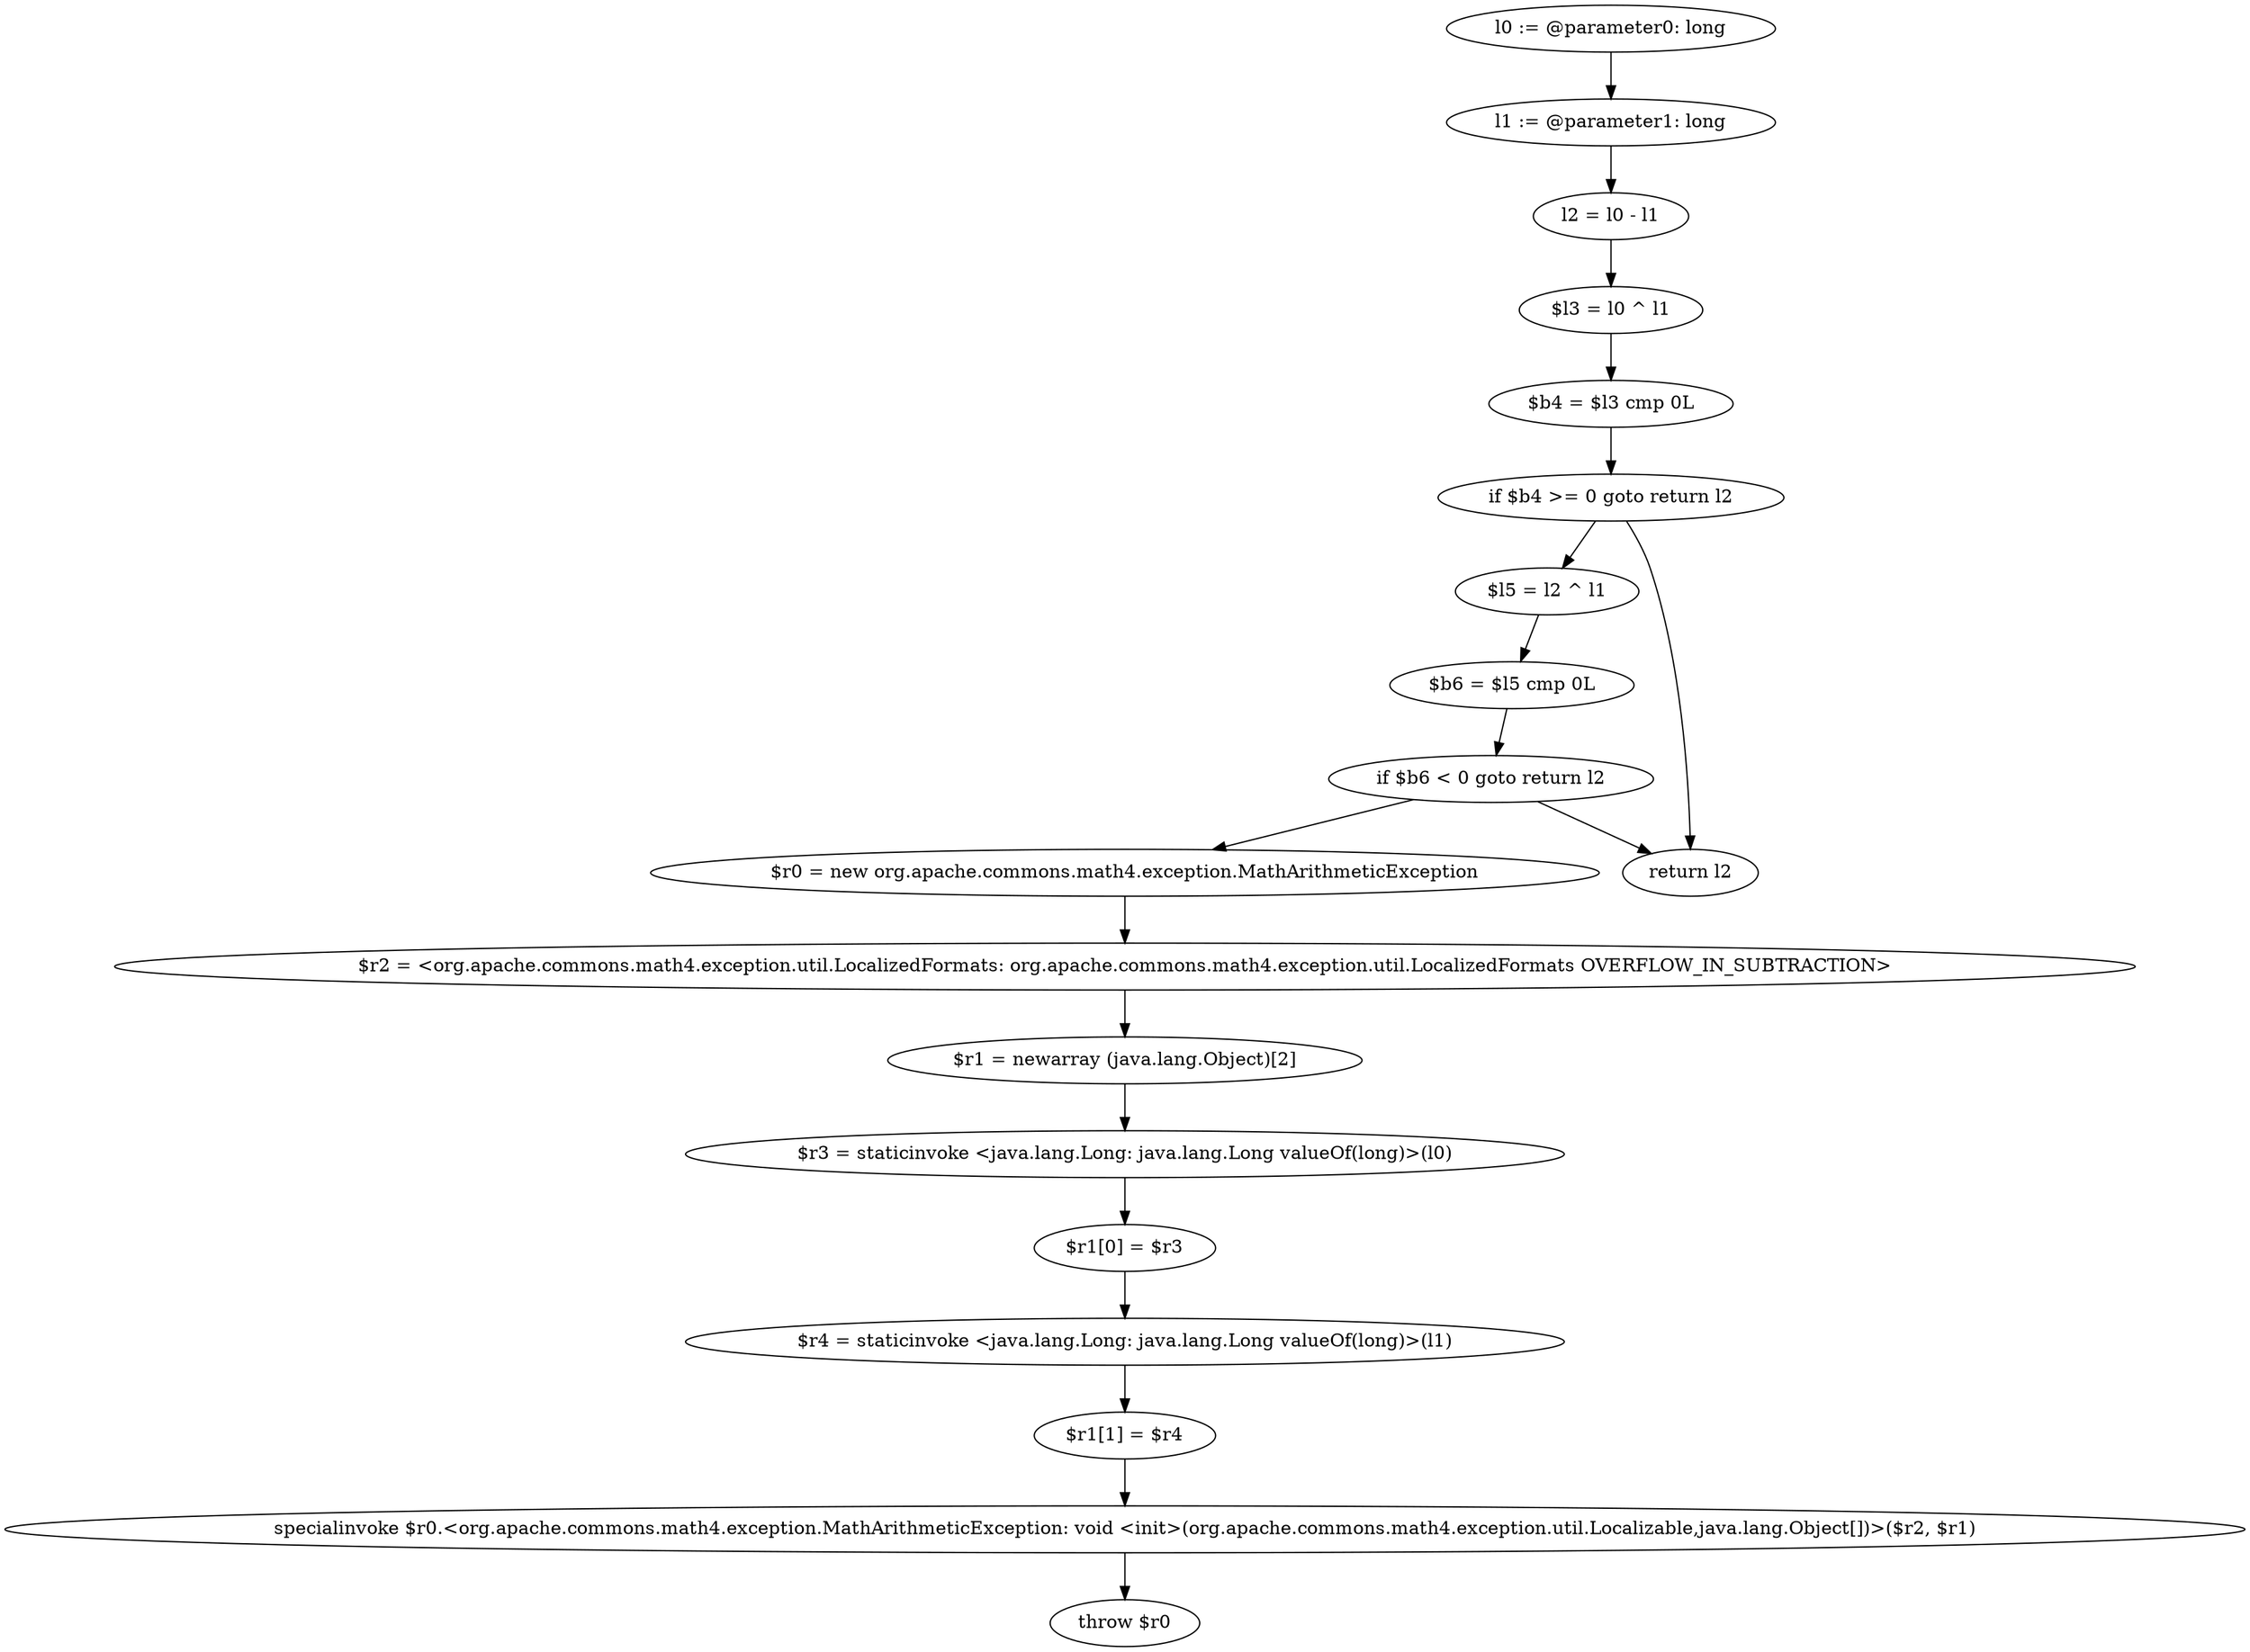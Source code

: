 digraph "unitGraph" {
    "l0 := @parameter0: long"
    "l1 := @parameter1: long"
    "l2 = l0 - l1"
    "$l3 = l0 ^ l1"
    "$b4 = $l3 cmp 0L"
    "if $b4 >= 0 goto return l2"
    "$l5 = l2 ^ l1"
    "$b6 = $l5 cmp 0L"
    "if $b6 < 0 goto return l2"
    "$r0 = new org.apache.commons.math4.exception.MathArithmeticException"
    "$r2 = <org.apache.commons.math4.exception.util.LocalizedFormats: org.apache.commons.math4.exception.util.LocalizedFormats OVERFLOW_IN_SUBTRACTION>"
    "$r1 = newarray (java.lang.Object)[2]"
    "$r3 = staticinvoke <java.lang.Long: java.lang.Long valueOf(long)>(l0)"
    "$r1[0] = $r3"
    "$r4 = staticinvoke <java.lang.Long: java.lang.Long valueOf(long)>(l1)"
    "$r1[1] = $r4"
    "specialinvoke $r0.<org.apache.commons.math4.exception.MathArithmeticException: void <init>(org.apache.commons.math4.exception.util.Localizable,java.lang.Object[])>($r2, $r1)"
    "throw $r0"
    "return l2"
    "l0 := @parameter0: long"->"l1 := @parameter1: long";
    "l1 := @parameter1: long"->"l2 = l0 - l1";
    "l2 = l0 - l1"->"$l3 = l0 ^ l1";
    "$l3 = l0 ^ l1"->"$b4 = $l3 cmp 0L";
    "$b4 = $l3 cmp 0L"->"if $b4 >= 0 goto return l2";
    "if $b4 >= 0 goto return l2"->"$l5 = l2 ^ l1";
    "if $b4 >= 0 goto return l2"->"return l2";
    "$l5 = l2 ^ l1"->"$b6 = $l5 cmp 0L";
    "$b6 = $l5 cmp 0L"->"if $b6 < 0 goto return l2";
    "if $b6 < 0 goto return l2"->"$r0 = new org.apache.commons.math4.exception.MathArithmeticException";
    "if $b6 < 0 goto return l2"->"return l2";
    "$r0 = new org.apache.commons.math4.exception.MathArithmeticException"->"$r2 = <org.apache.commons.math4.exception.util.LocalizedFormats: org.apache.commons.math4.exception.util.LocalizedFormats OVERFLOW_IN_SUBTRACTION>";
    "$r2 = <org.apache.commons.math4.exception.util.LocalizedFormats: org.apache.commons.math4.exception.util.LocalizedFormats OVERFLOW_IN_SUBTRACTION>"->"$r1 = newarray (java.lang.Object)[2]";
    "$r1 = newarray (java.lang.Object)[2]"->"$r3 = staticinvoke <java.lang.Long: java.lang.Long valueOf(long)>(l0)";
    "$r3 = staticinvoke <java.lang.Long: java.lang.Long valueOf(long)>(l0)"->"$r1[0] = $r3";
    "$r1[0] = $r3"->"$r4 = staticinvoke <java.lang.Long: java.lang.Long valueOf(long)>(l1)";
    "$r4 = staticinvoke <java.lang.Long: java.lang.Long valueOf(long)>(l1)"->"$r1[1] = $r4";
    "$r1[1] = $r4"->"specialinvoke $r0.<org.apache.commons.math4.exception.MathArithmeticException: void <init>(org.apache.commons.math4.exception.util.Localizable,java.lang.Object[])>($r2, $r1)";
    "specialinvoke $r0.<org.apache.commons.math4.exception.MathArithmeticException: void <init>(org.apache.commons.math4.exception.util.Localizable,java.lang.Object[])>($r2, $r1)"->"throw $r0";
}
